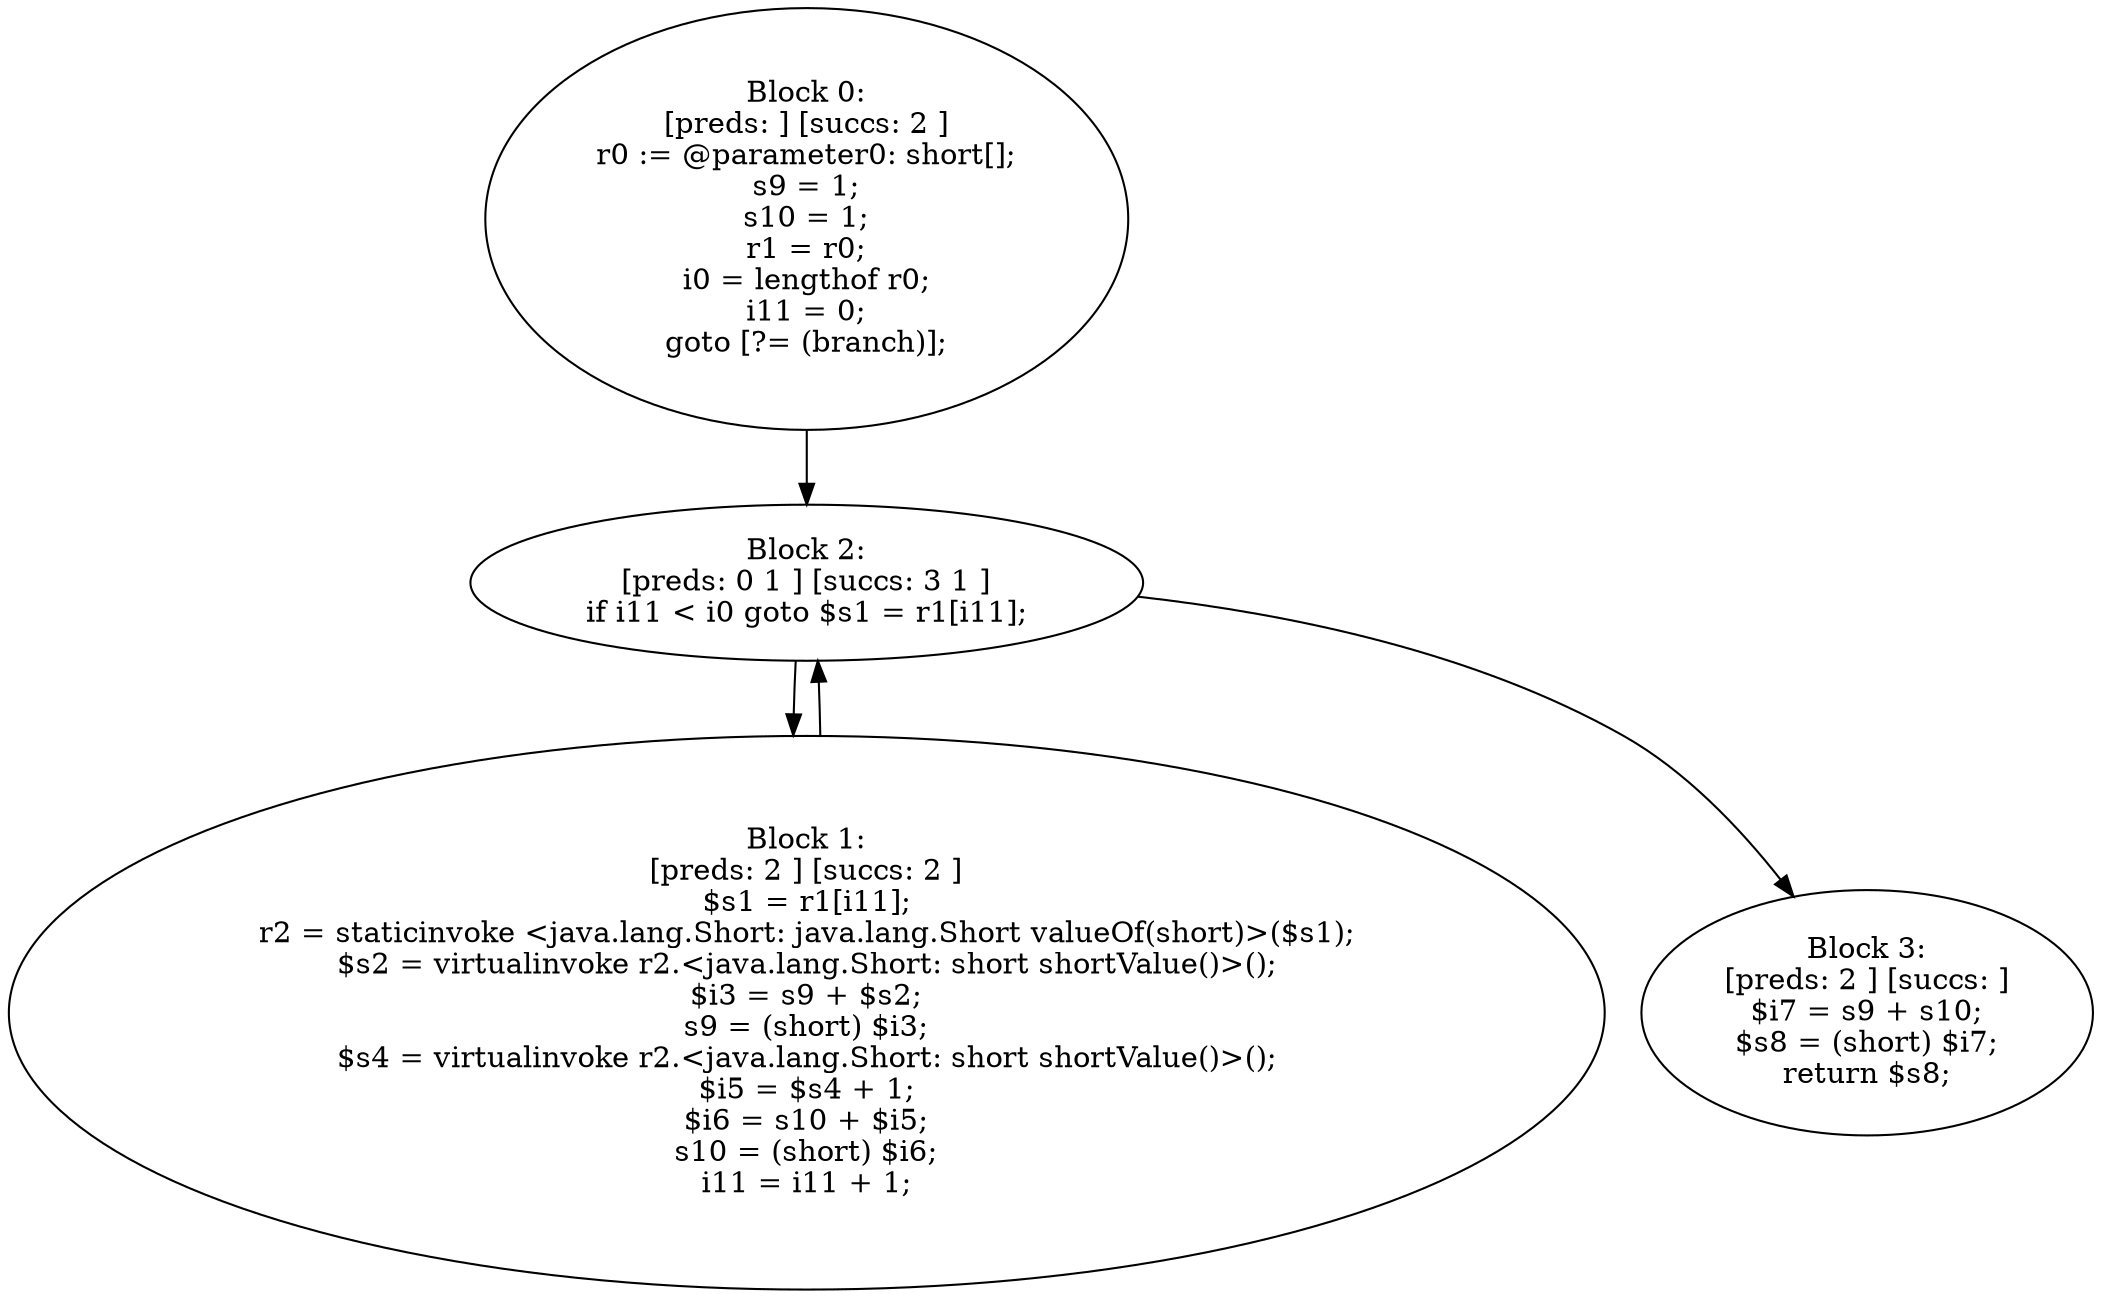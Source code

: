 digraph "unitGraph" {
    "Block 0:
[preds: ] [succs: 2 ]
r0 := @parameter0: short[];
s9 = 1;
s10 = 1;
r1 = r0;
i0 = lengthof r0;
i11 = 0;
goto [?= (branch)];
"
    "Block 1:
[preds: 2 ] [succs: 2 ]
$s1 = r1[i11];
r2 = staticinvoke <java.lang.Short: java.lang.Short valueOf(short)>($s1);
$s2 = virtualinvoke r2.<java.lang.Short: short shortValue()>();
$i3 = s9 + $s2;
s9 = (short) $i3;
$s4 = virtualinvoke r2.<java.lang.Short: short shortValue()>();
$i5 = $s4 + 1;
$i6 = s10 + $i5;
s10 = (short) $i6;
i11 = i11 + 1;
"
    "Block 2:
[preds: 0 1 ] [succs: 3 1 ]
if i11 < i0 goto $s1 = r1[i11];
"
    "Block 3:
[preds: 2 ] [succs: ]
$i7 = s9 + s10;
$s8 = (short) $i7;
return $s8;
"
    "Block 0:
[preds: ] [succs: 2 ]
r0 := @parameter0: short[];
s9 = 1;
s10 = 1;
r1 = r0;
i0 = lengthof r0;
i11 = 0;
goto [?= (branch)];
"->"Block 2:
[preds: 0 1 ] [succs: 3 1 ]
if i11 < i0 goto $s1 = r1[i11];
";
    "Block 1:
[preds: 2 ] [succs: 2 ]
$s1 = r1[i11];
r2 = staticinvoke <java.lang.Short: java.lang.Short valueOf(short)>($s1);
$s2 = virtualinvoke r2.<java.lang.Short: short shortValue()>();
$i3 = s9 + $s2;
s9 = (short) $i3;
$s4 = virtualinvoke r2.<java.lang.Short: short shortValue()>();
$i5 = $s4 + 1;
$i6 = s10 + $i5;
s10 = (short) $i6;
i11 = i11 + 1;
"->"Block 2:
[preds: 0 1 ] [succs: 3 1 ]
if i11 < i0 goto $s1 = r1[i11];
";
    "Block 2:
[preds: 0 1 ] [succs: 3 1 ]
if i11 < i0 goto $s1 = r1[i11];
"->"Block 3:
[preds: 2 ] [succs: ]
$i7 = s9 + s10;
$s8 = (short) $i7;
return $s8;
";
    "Block 2:
[preds: 0 1 ] [succs: 3 1 ]
if i11 < i0 goto $s1 = r1[i11];
"->"Block 1:
[preds: 2 ] [succs: 2 ]
$s1 = r1[i11];
r2 = staticinvoke <java.lang.Short: java.lang.Short valueOf(short)>($s1);
$s2 = virtualinvoke r2.<java.lang.Short: short shortValue()>();
$i3 = s9 + $s2;
s9 = (short) $i3;
$s4 = virtualinvoke r2.<java.lang.Short: short shortValue()>();
$i5 = $s4 + 1;
$i6 = s10 + $i5;
s10 = (short) $i6;
i11 = i11 + 1;
";
}

